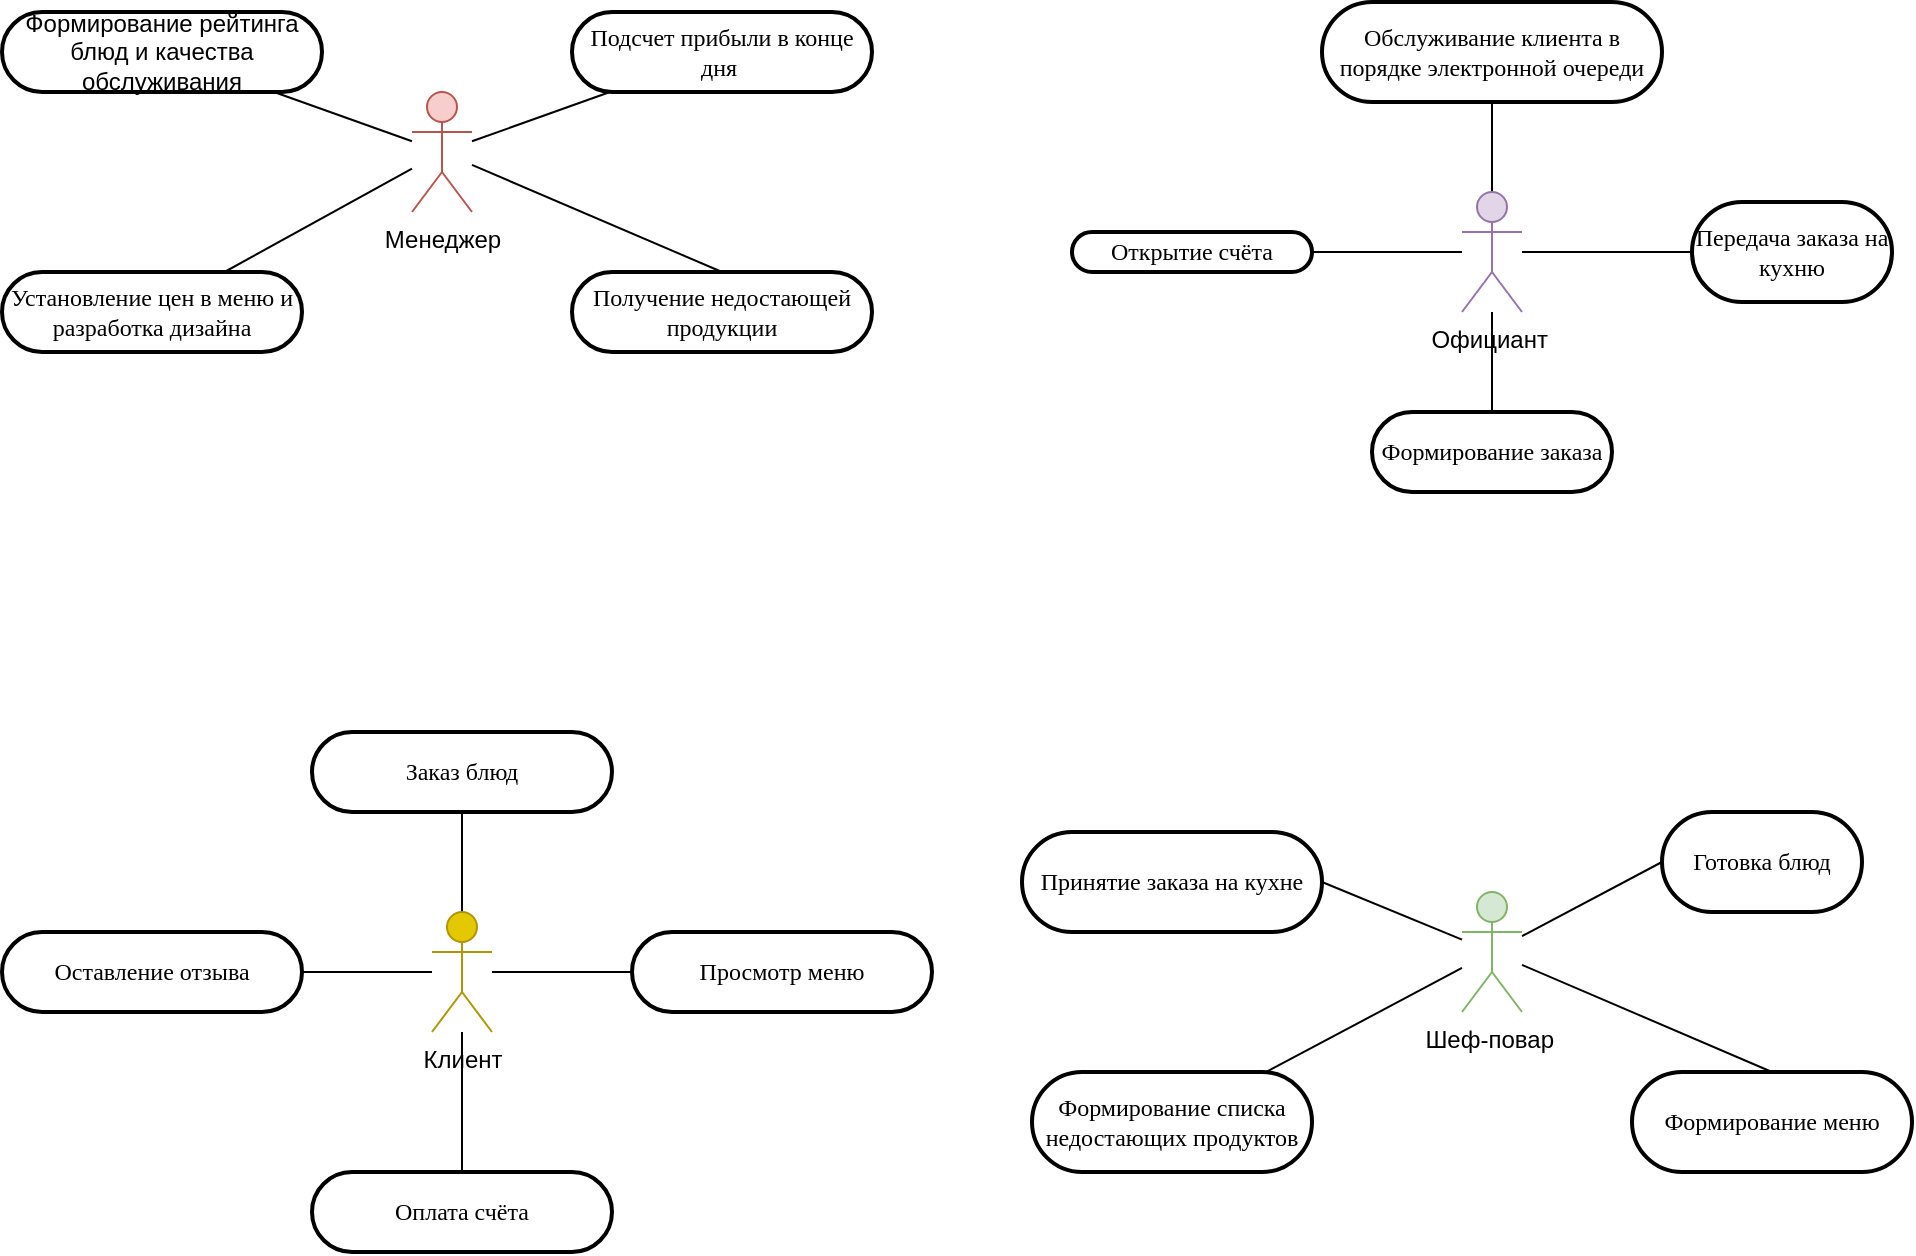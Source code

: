 <mxfile version="15.7.3" type="github">
  <diagram name="Page-1" id="ad52d381-51e7-2e0d-a935-2d0ddd2fd229">
    <mxGraphModel dx="820" dy="477" grid="1" gridSize="10" guides="1" tooltips="1" connect="1" arrows="1" fold="1" page="1" pageScale="1" pageWidth="1100" pageHeight="850" background="none" math="0" shadow="0">
      <root>
        <mxCell id="0" />
        <mxCell id="1" parent="0" />
        <mxCell id="2c924340bb9dbf6c-1" value="&lt;span style=&quot;font-family: &amp;#34;helvetica&amp;#34;&quot;&gt;Формирование рейтинга блюд и качества обслуживания&lt;/span&gt;" style="whiteSpace=wrap;html=1;rounded=1;shadow=0;comic=0;labelBackgroundColor=none;strokeWidth=2;fontFamily=Verdana;fontSize=12;align=center;arcSize=50;" parent="1" vertex="1">
          <mxGeometry x="85" y="110" width="160" height="40" as="geometry" />
        </mxCell>
        <mxCell id="2c924340bb9dbf6c-11" value="Открытие счёта" style="whiteSpace=wrap;html=1;rounded=1;shadow=0;comic=0;labelBackgroundColor=none;strokeWidth=2;fontFamily=Verdana;fontSize=12;align=center;arcSize=50;" parent="1" vertex="1">
          <mxGeometry x="620" y="220" width="120" height="20" as="geometry" />
        </mxCell>
        <mxCell id="2c924340bb9dbf6c-14" value="Обслуживание клиента в порядке электронной очереди" style="whiteSpace=wrap;html=1;rounded=1;shadow=0;comic=0;labelBackgroundColor=none;strokeWidth=2;fontFamily=Verdana;fontSize=12;align=center;arcSize=50;" parent="1" vertex="1">
          <mxGeometry x="745" y="105" width="170" height="50" as="geometry" />
        </mxCell>
        <mxCell id="2c924340bb9dbf6c-18" value="Передача заказа на кухню" style="whiteSpace=wrap;html=1;rounded=1;shadow=0;comic=0;labelBackgroundColor=none;strokeWidth=2;fontFamily=Verdana;fontSize=12;align=center;arcSize=50;" parent="1" vertex="1">
          <mxGeometry x="930" y="205" width="100" height="50" as="geometry" />
        </mxCell>
        <mxCell id="2c924340bb9dbf6c-19" value="Формирование заказа" style="whiteSpace=wrap;html=1;rounded=1;shadow=0;comic=0;labelBackgroundColor=none;strokeWidth=2;fontFamily=Verdana;fontSize=12;align=center;arcSize=50;" parent="1" vertex="1">
          <mxGeometry x="770" y="310" width="120" height="40" as="geometry" />
        </mxCell>
        <mxCell id="2c924340bb9dbf6c-55" value="Подсчет прибыли в конце дня&amp;nbsp;" style="whiteSpace=wrap;html=1;rounded=1;shadow=0;comic=0;labelBackgroundColor=none;strokeWidth=2;fontFamily=Verdana;fontSize=12;align=center;arcSize=50;" parent="1" vertex="1">
          <mxGeometry x="370" y="110" width="150" height="40" as="geometry" />
        </mxCell>
        <mxCell id="YYdvZUi9x7q3sWrVz7vb-11" value="" style="edgeStyle=none;orthogonalLoop=1;jettySize=auto;html=1;endArrow=none;endFill=0;strokeColor=default;" parent="1" source="3pCu6Yg-yBueKO-Vz3sY-1" target="2c924340bb9dbf6c-55" edge="1">
          <mxGeometry relative="1" as="geometry" />
        </mxCell>
        <mxCell id="YYdvZUi9x7q3sWrVz7vb-14" style="edgeStyle=none;orthogonalLoop=1;jettySize=auto;html=1;endArrow=none;endFill=0;strokeColor=default;" parent="1" source="3pCu6Yg-yBueKO-Vz3sY-1" target="2c924340bb9dbf6c-1" edge="1">
          <mxGeometry relative="1" as="geometry" />
        </mxCell>
        <mxCell id="U8Jbh1e3QffMbMuOMiOq-2" style="rounded=0;orthogonalLoop=1;jettySize=auto;html=1;entryX=0.5;entryY=0;entryDx=0;entryDy=0;startArrow=none;startFill=0;endArrow=none;endFill=0;" parent="1" source="3pCu6Yg-yBueKO-Vz3sY-1" target="U8Jbh1e3QffMbMuOMiOq-1" edge="1">
          <mxGeometry relative="1" as="geometry" />
        </mxCell>
        <mxCell id="DkTE7H8ep8WP9eBdVDMX-2" style="rounded=0;orthogonalLoop=1;jettySize=auto;html=1;endArrow=none;endFill=0;" edge="1" parent="1" source="3pCu6Yg-yBueKO-Vz3sY-1" target="DkTE7H8ep8WP9eBdVDMX-1">
          <mxGeometry relative="1" as="geometry" />
        </mxCell>
        <mxCell id="3pCu6Yg-yBueKO-Vz3sY-1" value="Менеджер" style="shape=umlActor;verticalLabelPosition=bottom;verticalAlign=top;html=1;outlineConnect=0;fillColor=#f8cecc;strokeColor=#b85450;" parent="1" vertex="1">
          <mxGeometry x="290" y="150" width="30" height="60" as="geometry" />
        </mxCell>
        <mxCell id="YYdvZUi9x7q3sWrVz7vb-3" style="edgeStyle=none;orthogonalLoop=1;jettySize=auto;html=1;endArrow=none;endFill=0;strokeColor=default;" parent="1" source="3pCu6Yg-yBueKO-Vz3sY-8" target="2c924340bb9dbf6c-14" edge="1">
          <mxGeometry relative="1" as="geometry" />
        </mxCell>
        <mxCell id="YYdvZUi9x7q3sWrVz7vb-4" style="edgeStyle=none;orthogonalLoop=1;jettySize=auto;html=1;endArrow=none;endFill=0;strokeColor=default;" parent="1" source="3pCu6Yg-yBueKO-Vz3sY-8" target="2c924340bb9dbf6c-11" edge="1">
          <mxGeometry relative="1" as="geometry" />
        </mxCell>
        <mxCell id="YYdvZUi9x7q3sWrVz7vb-5" style="edgeStyle=none;orthogonalLoop=1;jettySize=auto;html=1;endArrow=none;endFill=0;strokeColor=default;" parent="1" source="3pCu6Yg-yBueKO-Vz3sY-8" target="2c924340bb9dbf6c-19" edge="1">
          <mxGeometry relative="1" as="geometry" />
        </mxCell>
        <mxCell id="YYdvZUi9x7q3sWrVz7vb-6" style="edgeStyle=none;orthogonalLoop=1;jettySize=auto;html=1;endArrow=none;endFill=0;strokeColor=default;" parent="1" source="3pCu6Yg-yBueKO-Vz3sY-8" target="2c924340bb9dbf6c-18" edge="1">
          <mxGeometry relative="1" as="geometry" />
        </mxCell>
        <mxCell id="3pCu6Yg-yBueKO-Vz3sY-8" value="Официант&amp;nbsp;" style="shape=umlActor;verticalLabelPosition=bottom;verticalAlign=top;html=1;outlineConnect=0;fillColor=#e1d5e7;strokeColor=#9673a6;" parent="1" vertex="1">
          <mxGeometry x="815" y="200" width="30" height="60" as="geometry" />
        </mxCell>
        <mxCell id="YYdvZUi9x7q3sWrVz7vb-7" value="" style="edgeStyle=none;orthogonalLoop=1;jettySize=auto;html=1;endArrow=none;endFill=0;strokeColor=default;" parent="1" source="3pCu6Yg-yBueKO-Vz3sY-15" target="3pCu6Yg-yBueKO-Vz3sY-18" edge="1">
          <mxGeometry relative="1" as="geometry" />
        </mxCell>
        <mxCell id="YYdvZUi9x7q3sWrVz7vb-8" value="" style="edgeStyle=none;orthogonalLoop=1;jettySize=auto;html=1;endArrow=none;endFill=0;strokeColor=default;" parent="1" source="3pCu6Yg-yBueKO-Vz3sY-15" target="3pCu6Yg-yBueKO-Vz3sY-20" edge="1">
          <mxGeometry relative="1" as="geometry" />
        </mxCell>
        <mxCell id="YYdvZUi9x7q3sWrVz7vb-9" value="" style="edgeStyle=none;orthogonalLoop=1;jettySize=auto;html=1;endArrow=none;endFill=0;strokeColor=default;" parent="1" source="3pCu6Yg-yBueKO-Vz3sY-15" target="3pCu6Yg-yBueKO-Vz3sY-17" edge="1">
          <mxGeometry relative="1" as="geometry" />
        </mxCell>
        <mxCell id="YYdvZUi9x7q3sWrVz7vb-10" value="" style="edgeStyle=none;orthogonalLoop=1;jettySize=auto;html=1;endArrow=none;endFill=0;strokeColor=default;" parent="1" source="3pCu6Yg-yBueKO-Vz3sY-15" target="3pCu6Yg-yBueKO-Vz3sY-19" edge="1">
          <mxGeometry relative="1" as="geometry" />
        </mxCell>
        <mxCell id="3pCu6Yg-yBueKO-Vz3sY-15" value="Клиент" style="shape=umlActor;verticalLabelPosition=bottom;verticalAlign=top;html=1;outlineConnect=0;fillColor=#e3c800;strokeColor=#B09500;fontColor=#000000;" parent="1" vertex="1">
          <mxGeometry x="300" y="560" width="30" height="60" as="geometry" />
        </mxCell>
        <mxCell id="3pCu6Yg-yBueKO-Vz3sY-17" value="Заказ блюд" style="whiteSpace=wrap;html=1;rounded=1;shadow=0;comic=0;labelBackgroundColor=none;strokeWidth=2;fontFamily=Verdana;fontSize=12;align=center;arcSize=50;" parent="1" vertex="1">
          <mxGeometry x="240" y="470" width="150" height="40" as="geometry" />
        </mxCell>
        <mxCell id="3pCu6Yg-yBueKO-Vz3sY-18" value="Просмотр меню" style="whiteSpace=wrap;html=1;rounded=1;shadow=0;comic=0;labelBackgroundColor=none;strokeWidth=2;fontFamily=Verdana;fontSize=12;align=center;arcSize=50;" parent="1" vertex="1">
          <mxGeometry x="400" y="570" width="150" height="40" as="geometry" />
        </mxCell>
        <mxCell id="3pCu6Yg-yBueKO-Vz3sY-19" value="Оплата счёта" style="whiteSpace=wrap;html=1;rounded=1;shadow=0;comic=0;labelBackgroundColor=none;strokeWidth=2;fontFamily=Verdana;fontSize=12;align=center;arcSize=50;" parent="1" vertex="1">
          <mxGeometry x="240" y="690" width="150" height="40" as="geometry" />
        </mxCell>
        <mxCell id="3pCu6Yg-yBueKO-Vz3sY-20" value="Оставление отзыва" style="whiteSpace=wrap;html=1;rounded=1;shadow=0;comic=0;labelBackgroundColor=none;strokeWidth=2;fontFamily=Verdana;fontSize=12;align=center;arcSize=50;" parent="1" vertex="1">
          <mxGeometry x="85" y="570" width="150" height="40" as="geometry" />
        </mxCell>
        <mxCell id="U8Jbh1e3QffMbMuOMiOq-1" value="Получение недостающей продукции" style="whiteSpace=wrap;html=1;rounded=1;shadow=0;comic=0;labelBackgroundColor=none;strokeWidth=2;fontFamily=Verdana;fontSize=12;align=center;arcSize=50;" parent="1" vertex="1">
          <mxGeometry x="370" y="240" width="150" height="40" as="geometry" />
        </mxCell>
        <mxCell id="U8Jbh1e3QffMbMuOMiOq-9" style="edgeStyle=none;rounded=0;orthogonalLoop=1;jettySize=auto;html=1;entryX=1;entryY=0.5;entryDx=0;entryDy=0;startArrow=none;startFill=0;endArrow=none;endFill=0;" parent="1" source="U8Jbh1e3QffMbMuOMiOq-3" target="U8Jbh1e3QffMbMuOMiOq-6" edge="1">
          <mxGeometry relative="1" as="geometry" />
        </mxCell>
        <mxCell id="U8Jbh1e3QffMbMuOMiOq-11" value="" style="edgeStyle=none;rounded=0;orthogonalLoop=1;jettySize=auto;html=1;startArrow=none;startFill=0;endArrow=none;endFill=0;" parent="1" source="U8Jbh1e3QffMbMuOMiOq-3" target="U8Jbh1e3QffMbMuOMiOq-5" edge="1">
          <mxGeometry relative="1" as="geometry" />
        </mxCell>
        <mxCell id="U8Jbh1e3QffMbMuOMiOq-13" style="edgeStyle=none;rounded=0;orthogonalLoop=1;jettySize=auto;html=1;entryX=0;entryY=0.5;entryDx=0;entryDy=0;startArrow=none;startFill=0;endArrow=none;endFill=0;" parent="1" source="U8Jbh1e3QffMbMuOMiOq-3" target="U8Jbh1e3QffMbMuOMiOq-4" edge="1">
          <mxGeometry relative="1" as="geometry" />
        </mxCell>
        <mxCell id="U8Jbh1e3QffMbMuOMiOq-15" style="edgeStyle=none;rounded=0;orthogonalLoop=1;jettySize=auto;html=1;entryX=0.5;entryY=0;entryDx=0;entryDy=0;startArrow=none;startFill=0;endArrow=none;endFill=0;" parent="1" source="U8Jbh1e3QffMbMuOMiOq-3" target="U8Jbh1e3QffMbMuOMiOq-14" edge="1">
          <mxGeometry relative="1" as="geometry" />
        </mxCell>
        <mxCell id="U8Jbh1e3QffMbMuOMiOq-3" value="Шеф-повар&amp;nbsp;" style="shape=umlActor;verticalLabelPosition=bottom;verticalAlign=top;html=1;outlineConnect=0;fillColor=#d5e8d4;strokeColor=#82b366;" parent="1" vertex="1">
          <mxGeometry x="815" y="550" width="30" height="60" as="geometry" />
        </mxCell>
        <mxCell id="U8Jbh1e3QffMbMuOMiOq-4" value="Готовка блюд" style="whiteSpace=wrap;html=1;rounded=1;shadow=0;comic=0;labelBackgroundColor=none;strokeWidth=2;fontFamily=Verdana;fontSize=12;align=center;arcSize=50;" parent="1" vertex="1">
          <mxGeometry x="915" y="510" width="100" height="50" as="geometry" />
        </mxCell>
        <mxCell id="U8Jbh1e3QffMbMuOMiOq-5" value="Формирование списка недостающих продуктов" style="whiteSpace=wrap;html=1;rounded=1;shadow=0;comic=0;labelBackgroundColor=none;strokeWidth=2;fontFamily=Verdana;fontSize=12;align=center;arcSize=50;" parent="1" vertex="1">
          <mxGeometry x="600" y="640" width="140" height="50" as="geometry" />
        </mxCell>
        <mxCell id="U8Jbh1e3QffMbMuOMiOq-6" value="Принятие заказа на кухне" style="whiteSpace=wrap;html=1;rounded=1;shadow=0;comic=0;labelBackgroundColor=none;strokeWidth=2;fontFamily=Verdana;fontSize=12;align=center;arcSize=50;" parent="1" vertex="1">
          <mxGeometry x="595" y="520" width="150" height="50" as="geometry" />
        </mxCell>
        <mxCell id="U8Jbh1e3QffMbMuOMiOq-14" value="Формирование меню" style="whiteSpace=wrap;html=1;rounded=1;shadow=0;comic=0;labelBackgroundColor=none;strokeWidth=2;fontFamily=Verdana;fontSize=12;align=center;arcSize=50;" parent="1" vertex="1">
          <mxGeometry x="900" y="640" width="140" height="50" as="geometry" />
        </mxCell>
        <mxCell id="DkTE7H8ep8WP9eBdVDMX-1" value="Установление цен в меню и разработка дизайна" style="whiteSpace=wrap;html=1;rounded=1;shadow=0;comic=0;labelBackgroundColor=none;strokeWidth=2;fontFamily=Verdana;fontSize=12;align=center;arcSize=50;" vertex="1" parent="1">
          <mxGeometry x="85" y="240" width="150" height="40" as="geometry" />
        </mxCell>
      </root>
    </mxGraphModel>
  </diagram>
</mxfile>
